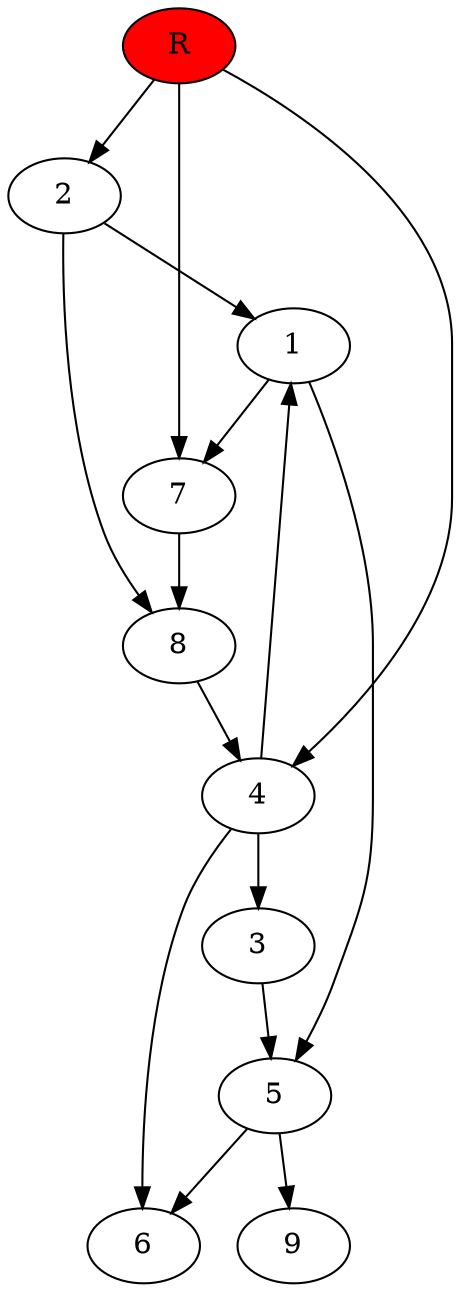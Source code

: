 digraph prb25282 {
	1
	2
	3
	4
	5
	6
	7
	8
	R [fillcolor="#ff0000" style=filled]
	1 -> 5
	1 -> 7
	2 -> 1
	2 -> 8
	3 -> 5
	4 -> 1
	4 -> 3
	4 -> 6
	5 -> 6
	5 -> 9
	7 -> 8
	8 -> 4
	R -> 2
	R -> 4
	R -> 7
}
